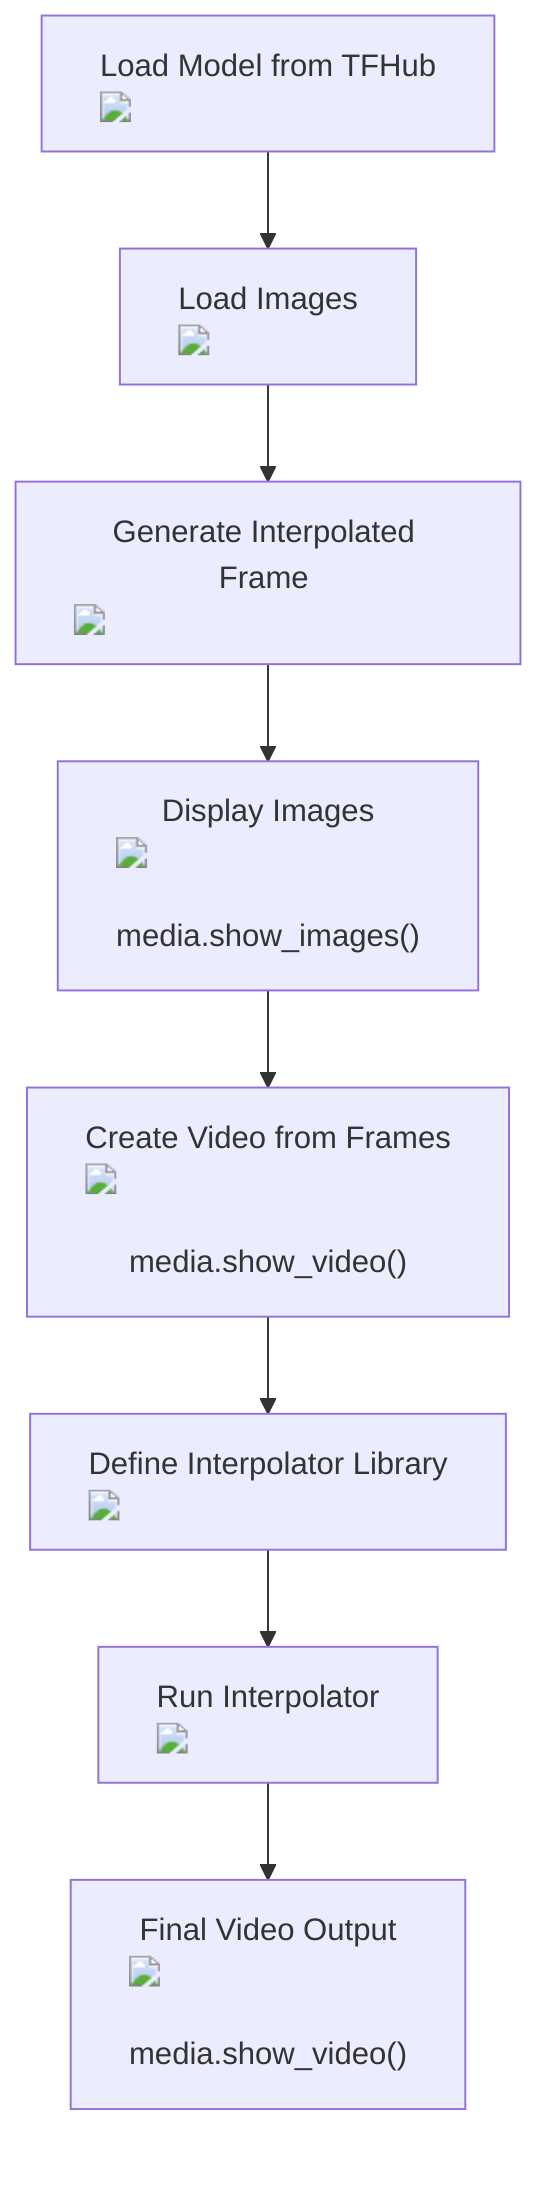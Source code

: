 flowchart TD
    A["Load Model from TFHub <img src='icons/database.svg' />"] --> B["Load Images <img src='icons/image.svg' />"]
    B --> C["Generate Interpolated Frame <img src='icons/brain.svg' />"]
    C --> D["Display Images <img src='icons/image.svg' /> <br/> media.show_images()"]
    D --> E["Create Video from Frames <img src='icons/image.svg' /> <br/> media.show_video()"]
    E --> F["Define Interpolator Library <img src='icons/brain.svg' />"]
    F --> G["Run Interpolator <img src='icons/brain.svg' />"]
    G --> H["Final Video Output <img src='icons/image.svg' /> <br/> media.show_video()"]